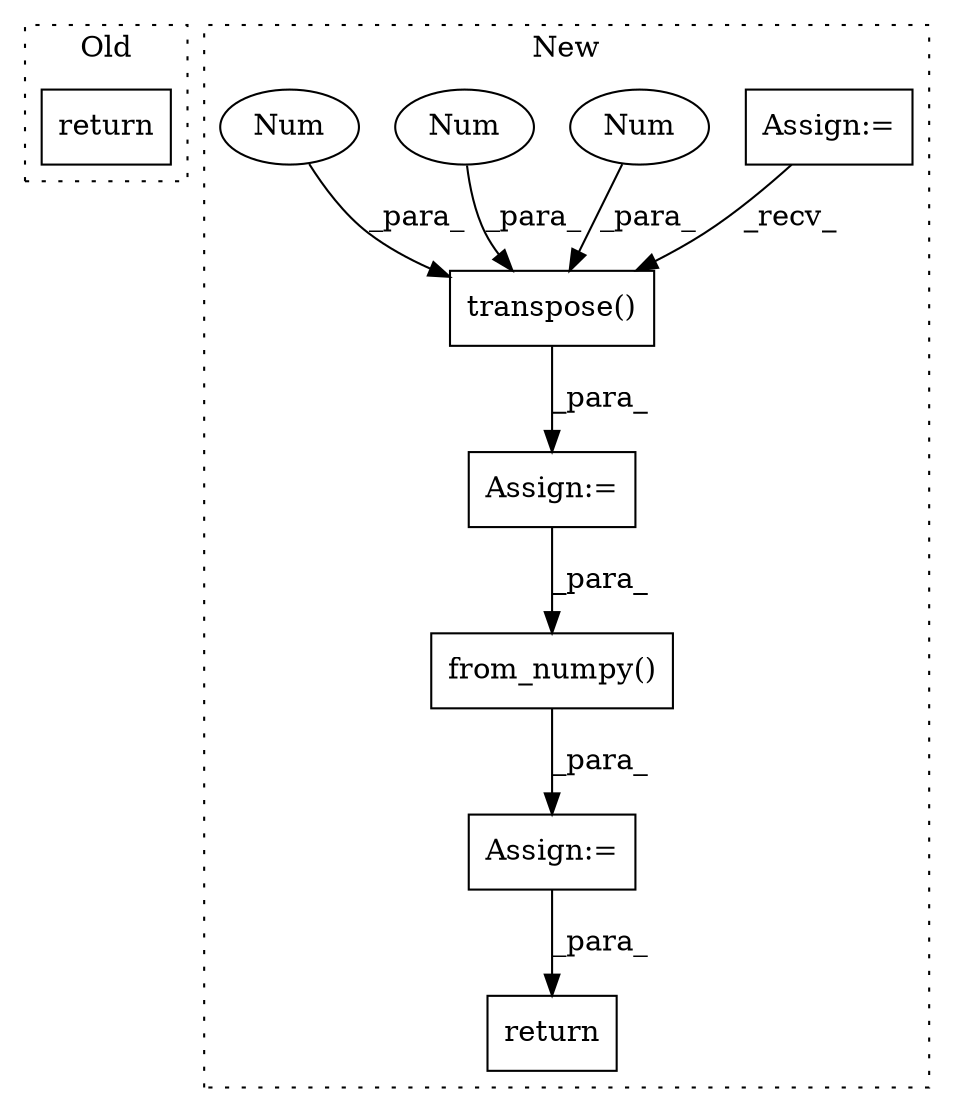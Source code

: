 digraph G {
subgraph cluster0 {
1 [label="return" a="93" s="160" l="7" shape="box"];
label = "Old";
style="dotted";
}
subgraph cluster1 {
2 [label="from_numpy()" a="75" s="378,398" l="17,1" shape="box"];
3 [label="return" a="93" s="425" l="7" shape="box"];
4 [label="Assign:=" a="68" s="375" l="3" shape="box"];
5 [label="Assign:=" a="68" s="342" l="3" shape="box"];
6 [label="Assign:=" a="68" s="317" l="3" shape="box"];
7 [label="transpose()" a="75" s="345,366" l="14,1" shape="box"];
8 [label="Num" a="76" s="362" l="1" shape="ellipse"];
9 [label="Num" a="76" s="365" l="1" shape="ellipse"];
10 [label="Num" a="76" s="359" l="1" shape="ellipse"];
label = "New";
style="dotted";
}
2 -> 4 [label="_para_"];
4 -> 3 [label="_para_"];
5 -> 2 [label="_para_"];
6 -> 7 [label="_recv_"];
7 -> 5 [label="_para_"];
8 -> 7 [label="_para_"];
9 -> 7 [label="_para_"];
10 -> 7 [label="_para_"];
}